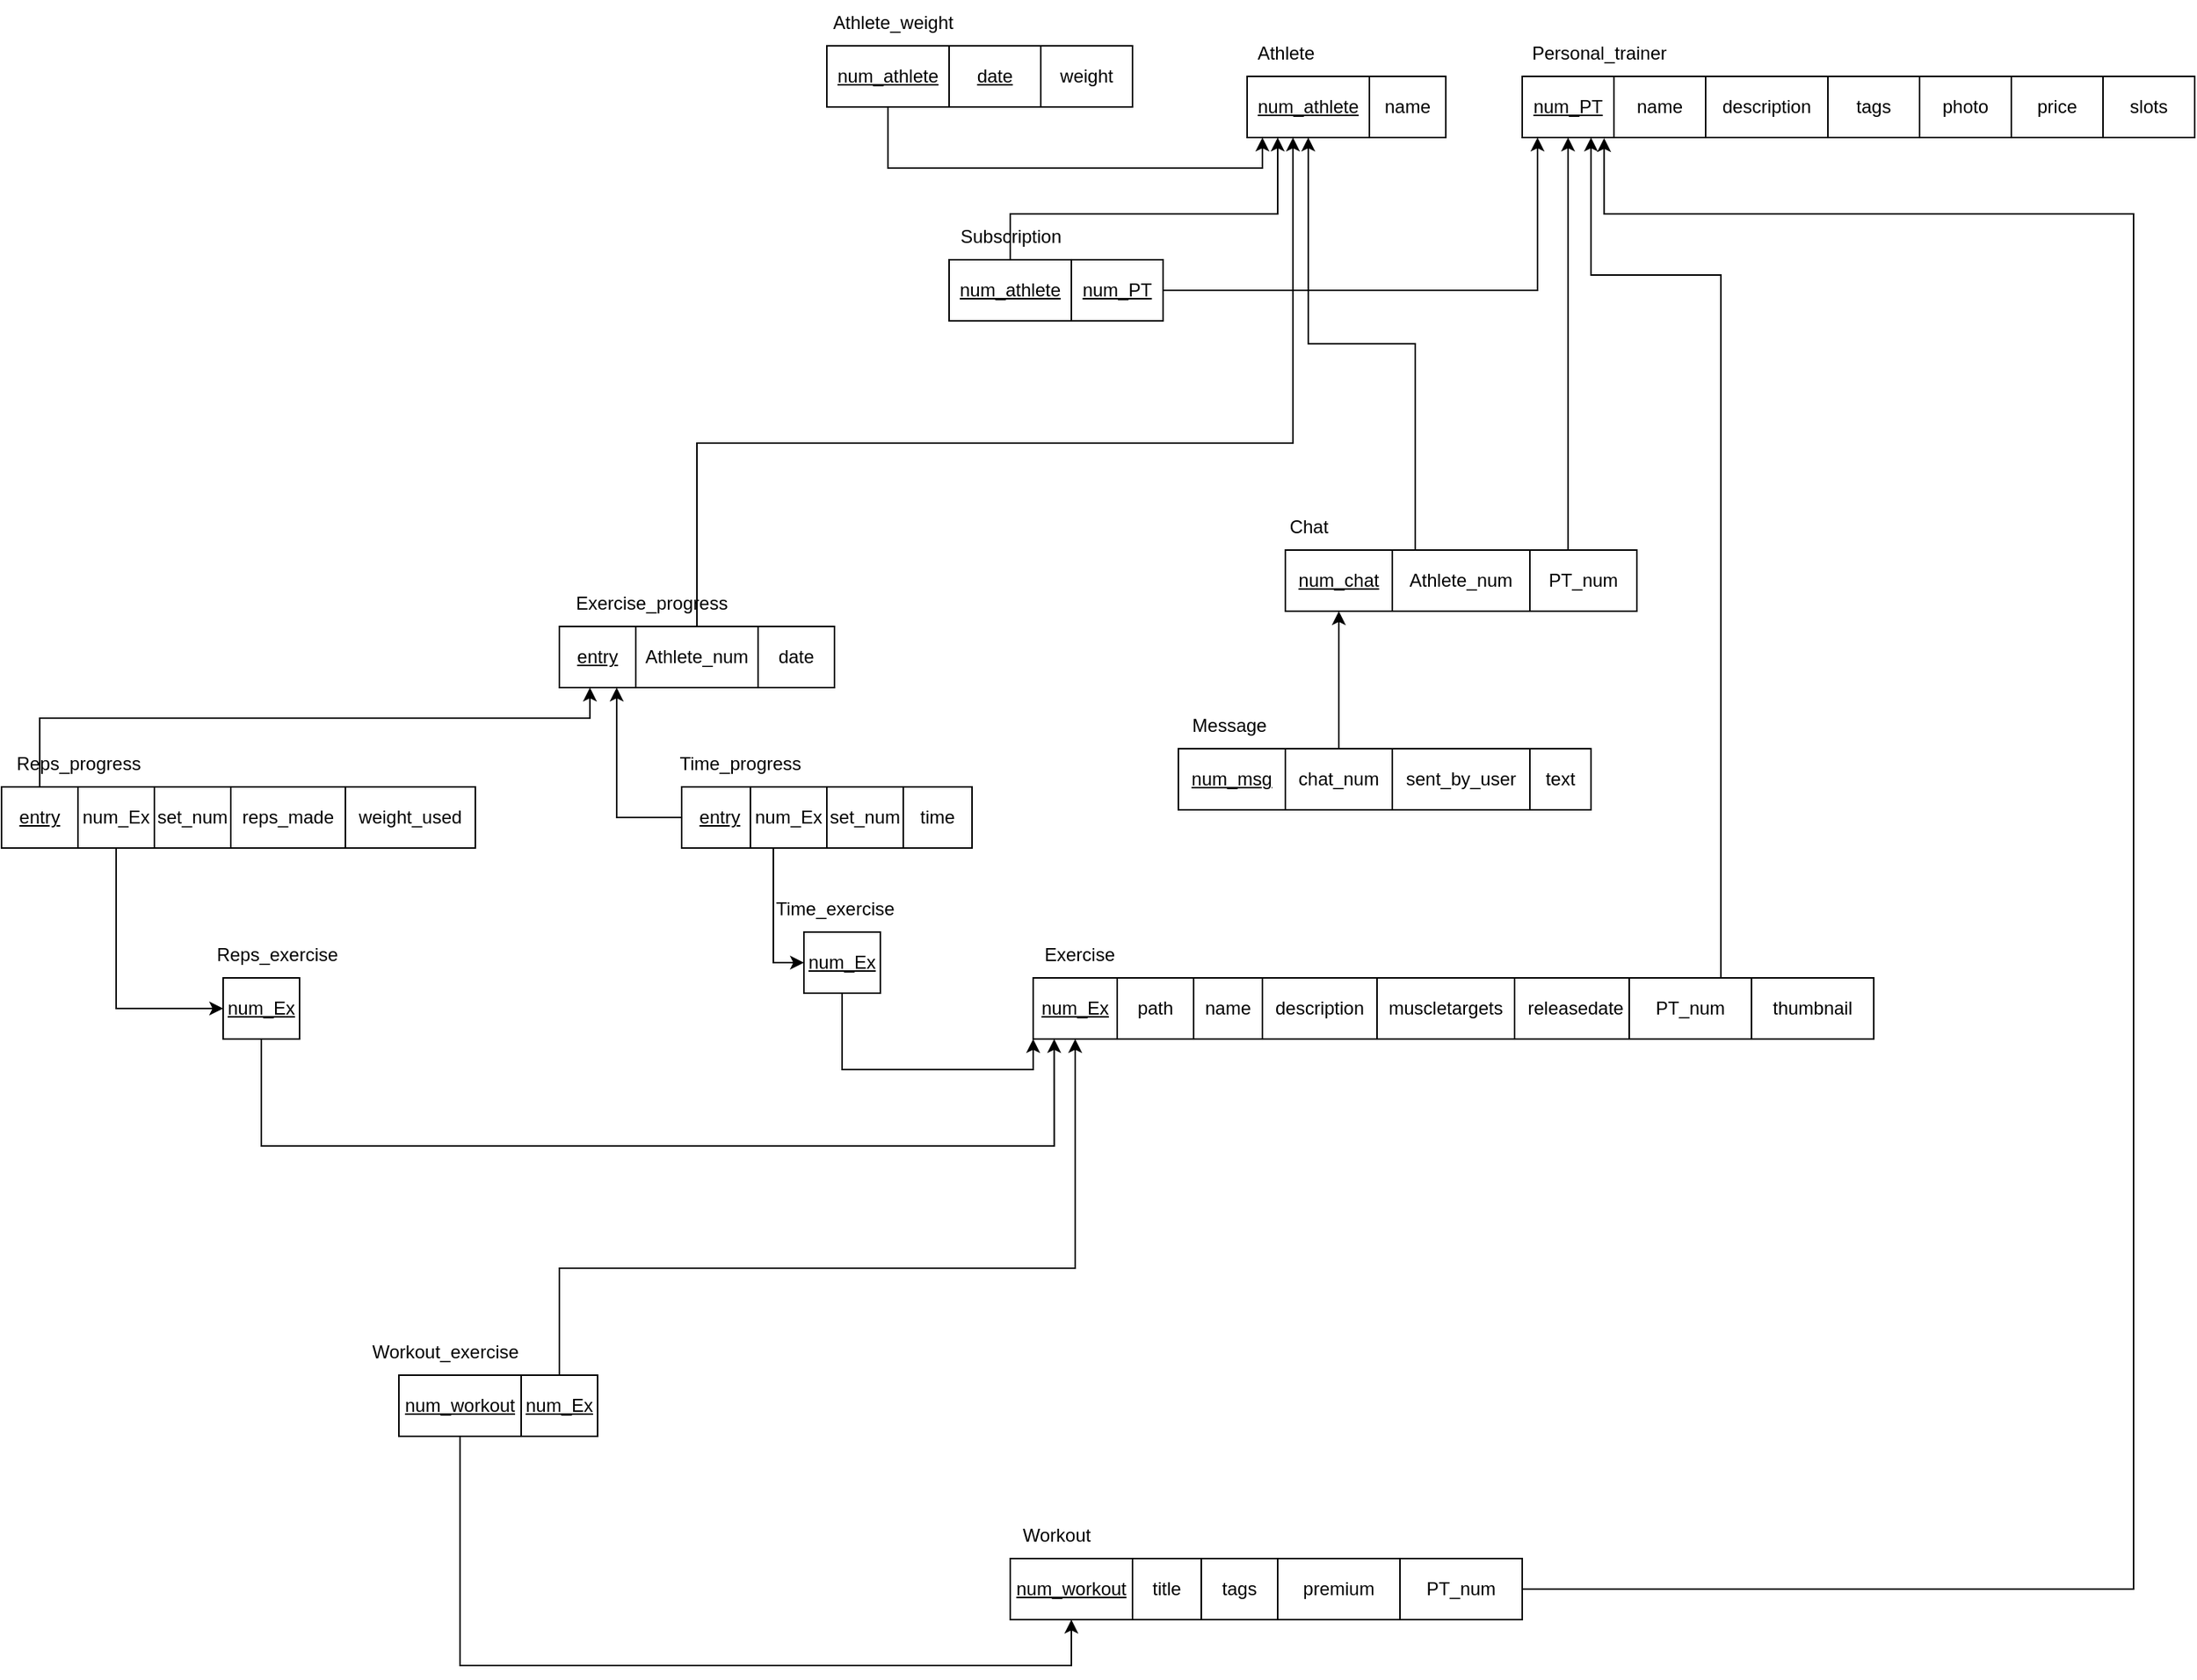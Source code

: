 <mxfile version="24.3.1" type="device">
  <diagram name="Página-1" id="xOFyH7ZZ8CpGTi37lhgU">
    <mxGraphModel dx="2704" dy="530" grid="1" gridSize="10" guides="1" tooltips="1" connect="1" arrows="1" fold="1" page="1" pageScale="1" pageWidth="1654" pageHeight="1169" math="0" shadow="0">
      <root>
        <mxCell id="0" />
        <mxCell id="1" parent="0" />
        <mxCell id="Heji60GrNNi6qlhw8bSn-1" value="&lt;u&gt;num_PT&lt;/u&gt;" style="whiteSpace=wrap;html=1;" parent="1" vertex="1">
          <mxGeometry x="400" y="80" width="60" height="40" as="geometry" />
        </mxCell>
        <mxCell id="Heji60GrNNi6qlhw8bSn-2" value="Personal_trainer" style="text;html=1;align=center;verticalAlign=middle;resizable=0;points=[];autosize=1;strokeColor=none;fillColor=none;" parent="1" vertex="1">
          <mxGeometry x="395" y="50" width="110" height="30" as="geometry" />
        </mxCell>
        <mxCell id="Heji60GrNNi6qlhw8bSn-3" value="&lt;u&gt;num_athlete&lt;/u&gt;" style="whiteSpace=wrap;html=1;" parent="1" vertex="1">
          <mxGeometry x="220" y="80" width="80" height="40" as="geometry" />
        </mxCell>
        <mxCell id="Heji60GrNNi6qlhw8bSn-4" value="Athlete" style="text;html=1;align=center;verticalAlign=middle;resizable=0;points=[];autosize=1;strokeColor=none;fillColor=none;" parent="1" vertex="1">
          <mxGeometry x="215" y="50" width="60" height="30" as="geometry" />
        </mxCell>
        <mxCell id="Heji60GrNNi6qlhw8bSn-5" value="&lt;u&gt;num_Ex&lt;/u&gt;" style="whiteSpace=wrap;html=1;" parent="1" vertex="1">
          <mxGeometry x="80" y="670" width="55" height="40" as="geometry" />
        </mxCell>
        <mxCell id="Heji60GrNNi6qlhw8bSn-7" value="Exercise" style="text;html=1;align=center;verticalAlign=middle;resizable=0;points=[];autosize=1;strokeColor=none;fillColor=none;" parent="1" vertex="1">
          <mxGeometry x="75" y="640" width="70" height="30" as="geometry" />
        </mxCell>
        <mxCell id="Heji60GrNNi6qlhw8bSn-8" value="&lt;u&gt;num_chat&lt;/u&gt;" style="whiteSpace=wrap;html=1;" parent="1" vertex="1">
          <mxGeometry x="245" y="390" width="70" height="40" as="geometry" />
        </mxCell>
        <mxCell id="Heji60GrNNi6qlhw8bSn-9" value="Chat" style="text;html=1;align=center;verticalAlign=middle;resizable=0;points=[];autosize=1;strokeColor=none;fillColor=none;" parent="1" vertex="1">
          <mxGeometry x="235" y="360" width="50" height="30" as="geometry" />
        </mxCell>
        <mxCell id="Heji60GrNNi6qlhw8bSn-10" value="&lt;u&gt;num_msg&lt;/u&gt;" style="whiteSpace=wrap;html=1;" parent="1" vertex="1">
          <mxGeometry x="175" y="520" width="70" height="40" as="geometry" />
        </mxCell>
        <mxCell id="Heji60GrNNi6qlhw8bSn-11" value="Message" style="text;html=1;align=center;verticalAlign=middle;resizable=0;points=[];autosize=1;strokeColor=none;fillColor=none;" parent="1" vertex="1">
          <mxGeometry x="172.5" y="490" width="70" height="30" as="geometry" />
        </mxCell>
        <mxCell id="KBUDhK-M9iBR0I8uxHeh-21" style="edgeStyle=orthogonalEdgeStyle;rounded=0;orthogonalLoop=1;jettySize=auto;html=1;" parent="1" source="Heji60GrNNi6qlhw8bSn-14" edge="1">
          <mxGeometry relative="1" as="geometry">
            <Array as="points">
              <mxPoint x="65" y="170" />
              <mxPoint x="240" y="170" />
            </Array>
            <mxPoint x="240" y="120" as="targetPoint" />
          </mxGeometry>
        </mxCell>
        <mxCell id="Heji60GrNNi6qlhw8bSn-14" value="&lt;u&gt;num_athlete&lt;/u&gt;" style="whiteSpace=wrap;html=1;" parent="1" vertex="1">
          <mxGeometry x="25" y="200" width="80" height="40" as="geometry" />
        </mxCell>
        <mxCell id="Heji60GrNNi6qlhw8bSn-15" value="Subscription" style="text;html=1;align=center;verticalAlign=middle;resizable=0;points=[];autosize=1;strokeColor=none;fillColor=none;" parent="1" vertex="1">
          <mxGeometry x="20" y="170" width="90" height="30" as="geometry" />
        </mxCell>
        <mxCell id="KBUDhK-M9iBR0I8uxHeh-22" style="edgeStyle=orthogonalEdgeStyle;rounded=0;orthogonalLoop=1;jettySize=auto;html=1;" parent="1" source="Heji60GrNNi6qlhw8bSn-18" target="Heji60GrNNi6qlhw8bSn-1" edge="1">
          <mxGeometry relative="1" as="geometry">
            <Array as="points">
              <mxPoint x="410" y="220" />
            </Array>
          </mxGeometry>
        </mxCell>
        <mxCell id="Heji60GrNNi6qlhw8bSn-18" value="&lt;u&gt;num_PT&lt;/u&gt;" style="whiteSpace=wrap;html=1;" parent="1" vertex="1">
          <mxGeometry x="105" y="200" width="60" height="40" as="geometry" />
        </mxCell>
        <mxCell id="Heji60GrNNi6qlhw8bSn-19" value="name" style="whiteSpace=wrap;html=1;" parent="1" vertex="1">
          <mxGeometry x="460" y="80" width="60" height="40" as="geometry" />
        </mxCell>
        <mxCell id="KBUDhK-M9iBR0I8uxHeh-1" value="description" style="whiteSpace=wrap;html=1;" parent="1" vertex="1">
          <mxGeometry x="520" y="80" width="80" height="40" as="geometry" />
        </mxCell>
        <mxCell id="KBUDhK-M9iBR0I8uxHeh-2" value="tags" style="whiteSpace=wrap;html=1;" parent="1" vertex="1">
          <mxGeometry x="600" y="80" width="60" height="40" as="geometry" />
        </mxCell>
        <mxCell id="KBUDhK-M9iBR0I8uxHeh-3" value="photo" style="whiteSpace=wrap;html=1;" parent="1" vertex="1">
          <mxGeometry x="660" y="80" width="60" height="40" as="geometry" />
        </mxCell>
        <mxCell id="KBUDhK-M9iBR0I8uxHeh-4" value="price" style="whiteSpace=wrap;html=1;" parent="1" vertex="1">
          <mxGeometry x="720" y="80" width="60" height="40" as="geometry" />
        </mxCell>
        <mxCell id="KBUDhK-M9iBR0I8uxHeh-5" value="slots" style="whiteSpace=wrap;html=1;" parent="1" vertex="1">
          <mxGeometry x="780" y="80" width="60" height="40" as="geometry" />
        </mxCell>
        <mxCell id="KBUDhK-M9iBR0I8uxHeh-7" value="path" style="whiteSpace=wrap;html=1;" parent="1" vertex="1">
          <mxGeometry x="135" y="670" width="50" height="40" as="geometry" />
        </mxCell>
        <mxCell id="KBUDhK-M9iBR0I8uxHeh-8" value="name" style="whiteSpace=wrap;html=1;" parent="1" vertex="1">
          <mxGeometry x="185" y="670" width="45" height="40" as="geometry" />
        </mxCell>
        <mxCell id="KBUDhK-M9iBR0I8uxHeh-9" value="description" style="whiteSpace=wrap;html=1;" parent="1" vertex="1">
          <mxGeometry x="230" y="670" width="75" height="40" as="geometry" />
        </mxCell>
        <mxCell id="KBUDhK-M9iBR0I8uxHeh-11" value="muscletargets" style="whiteSpace=wrap;html=1;" parent="1" vertex="1">
          <mxGeometry x="305" y="670" width="90" height="40" as="geometry" />
        </mxCell>
        <mxCell id="KBUDhK-M9iBR0I8uxHeh-12" value="releasedate" style="whiteSpace=wrap;html=1;" parent="1" vertex="1">
          <mxGeometry x="395" y="670" width="80" height="40" as="geometry" />
        </mxCell>
        <mxCell id="KBUDhK-M9iBR0I8uxHeh-13" value="premium" style="whiteSpace=wrap;html=1;" parent="1" vertex="1">
          <mxGeometry x="240" y="1050" width="80" height="40" as="geometry" />
        </mxCell>
        <mxCell id="KBUDhK-M9iBR0I8uxHeh-23" style="edgeStyle=orthogonalEdgeStyle;rounded=0;orthogonalLoop=1;jettySize=auto;html=1;entryX=0.75;entryY=1;entryDx=0;entryDy=0;" parent="1" source="KBUDhK-M9iBR0I8uxHeh-14" target="Heji60GrNNi6qlhw8bSn-1" edge="1">
          <mxGeometry relative="1" as="geometry">
            <Array as="points">
              <mxPoint x="530" y="210" />
              <mxPoint x="445" y="210" />
            </Array>
          </mxGeometry>
        </mxCell>
        <mxCell id="KBUDhK-M9iBR0I8uxHeh-14" value="PT_num" style="whiteSpace=wrap;html=1;" parent="1" vertex="1">
          <mxGeometry x="470" y="670" width="80" height="40" as="geometry" />
        </mxCell>
        <mxCell id="KBUDhK-M9iBR0I8uxHeh-15" value="thumbnail" style="whiteSpace=wrap;html=1;" parent="1" vertex="1">
          <mxGeometry x="550" y="670" width="80" height="40" as="geometry" />
        </mxCell>
        <mxCell id="KBUDhK-M9iBR0I8uxHeh-25" style="edgeStyle=orthogonalEdgeStyle;rounded=0;orthogonalLoop=1;jettySize=auto;html=1;" parent="1" source="KBUDhK-M9iBR0I8uxHeh-16" target="Heji60GrNNi6qlhw8bSn-1" edge="1">
          <mxGeometry relative="1" as="geometry">
            <Array as="points">
              <mxPoint x="430" y="260" />
              <mxPoint x="430" y="260" />
            </Array>
          </mxGeometry>
        </mxCell>
        <mxCell id="KBUDhK-M9iBR0I8uxHeh-16" value="PT_num" style="whiteSpace=wrap;html=1;" parent="1" vertex="1">
          <mxGeometry x="405" y="390" width="70" height="40" as="geometry" />
        </mxCell>
        <mxCell id="KBUDhK-M9iBR0I8uxHeh-26" style="edgeStyle=orthogonalEdgeStyle;rounded=0;orthogonalLoop=1;jettySize=auto;html=1;" parent="1" source="KBUDhK-M9iBR0I8uxHeh-17" edge="1">
          <mxGeometry relative="1" as="geometry">
            <Array as="points">
              <mxPoint x="330" y="255" />
              <mxPoint x="260" y="255" />
            </Array>
            <mxPoint x="260" y="120" as="targetPoint" />
          </mxGeometry>
        </mxCell>
        <mxCell id="KBUDhK-M9iBR0I8uxHeh-17" value="Athlete_num" style="whiteSpace=wrap;html=1;" parent="1" vertex="1">
          <mxGeometry x="315" y="390" width="90" height="40" as="geometry" />
        </mxCell>
        <mxCell id="KBUDhK-M9iBR0I8uxHeh-28" style="edgeStyle=orthogonalEdgeStyle;rounded=0;orthogonalLoop=1;jettySize=auto;html=1;entryX=0.5;entryY=1;entryDx=0;entryDy=0;" parent="1" source="KBUDhK-M9iBR0I8uxHeh-18" target="Heji60GrNNi6qlhw8bSn-8" edge="1">
          <mxGeometry relative="1" as="geometry" />
        </mxCell>
        <mxCell id="KBUDhK-M9iBR0I8uxHeh-18" value="chat_num" style="whiteSpace=wrap;html=1;" parent="1" vertex="1">
          <mxGeometry x="245" y="520" width="70" height="40" as="geometry" />
        </mxCell>
        <mxCell id="KBUDhK-M9iBR0I8uxHeh-19" value="sent_by_user" style="whiteSpace=wrap;html=1;" parent="1" vertex="1">
          <mxGeometry x="315" y="520" width="90" height="40" as="geometry" />
        </mxCell>
        <mxCell id="KBUDhK-M9iBR0I8uxHeh-20" value="text" style="whiteSpace=wrap;html=1;" parent="1" vertex="1">
          <mxGeometry x="405" y="520" width="40" height="40" as="geometry" />
        </mxCell>
        <mxCell id="0Jzr5-8S1MNxwZ_pgq8x-2" value="name" style="whiteSpace=wrap;html=1;" parent="1" vertex="1">
          <mxGeometry x="300" y="80" width="50" height="40" as="geometry" />
        </mxCell>
        <mxCell id="9H5DFkPvfPc-nbUzGA2L-14" value="&lt;u&gt;num_workout&lt;/u&gt;" style="whiteSpace=wrap;html=1;" parent="1" vertex="1">
          <mxGeometry x="65" y="1050" width="80" height="40" as="geometry" />
        </mxCell>
        <mxCell id="9H5DFkPvfPc-nbUzGA2L-15" value="Workout" style="text;html=1;align=center;verticalAlign=middle;resizable=0;points=[];autosize=1;strokeColor=none;fillColor=none;" parent="1" vertex="1">
          <mxGeometry x="60" y="1020" width="70" height="30" as="geometry" />
        </mxCell>
        <mxCell id="9H5DFkPvfPc-nbUzGA2L-19" style="edgeStyle=orthogonalEdgeStyle;rounded=0;orthogonalLoop=1;jettySize=auto;html=1;entryX=0.5;entryY=1;entryDx=0;entryDy=0;" parent="1" source="b22r6mtmfPxNawbEAugW-3" target="Heji60GrNNi6qlhw8bSn-5" edge="1">
          <mxGeometry relative="1" as="geometry">
            <Array as="points">
              <mxPoint x="-230" y="860" />
              <mxPoint x="108" y="860" />
            </Array>
            <mxPoint x="107.5" y="860" as="sourcePoint" />
          </mxGeometry>
        </mxCell>
        <mxCell id="9H5DFkPvfPc-nbUzGA2L-20" value="Athlete_num" style="whiteSpace=wrap;html=1;" parent="1" vertex="1">
          <mxGeometry x="-180" y="440" width="80" height="40" as="geometry" />
        </mxCell>
        <mxCell id="9H5DFkPvfPc-nbUzGA2L-21" value="Exercise_progress" style="text;html=1;align=center;verticalAlign=middle;resizable=0;points=[];autosize=1;strokeColor=none;fillColor=none;" parent="1" vertex="1">
          <mxGeometry x="-230" y="410" width="120" height="30" as="geometry" />
        </mxCell>
        <mxCell id="9H5DFkPvfPc-nbUzGA2L-22" value="&lt;u&gt;entry&lt;/u&gt;" style="whiteSpace=wrap;html=1;" parent="1" vertex="1">
          <mxGeometry x="-230" y="440" width="50" height="40" as="geometry" />
        </mxCell>
        <mxCell id="9H5DFkPvfPc-nbUzGA2L-23" value="reps_made" style="whiteSpace=wrap;html=1;" parent="1" vertex="1">
          <mxGeometry x="-445" y="545" width="75" height="40" as="geometry" />
        </mxCell>
        <mxCell id="oE4eAUQITDJIZxeSnaea-32" style="edgeStyle=orthogonalEdgeStyle;rounded=0;orthogonalLoop=1;jettySize=auto;html=1;entryX=0;entryY=0.5;entryDx=0;entryDy=0;" parent="1" source="9H5DFkPvfPc-nbUzGA2L-24" target="oE4eAUQITDJIZxeSnaea-25" edge="1">
          <mxGeometry relative="1" as="geometry">
            <Array as="points">
              <mxPoint x="-520" y="690" />
            </Array>
          </mxGeometry>
        </mxCell>
        <mxCell id="9H5DFkPvfPc-nbUzGA2L-24" value="num_Ex" style="whiteSpace=wrap;html=1;" parent="1" vertex="1">
          <mxGeometry x="-545" y="545" width="50" height="40" as="geometry" />
        </mxCell>
        <mxCell id="9H5DFkPvfPc-nbUzGA2L-26" value="date" style="whiteSpace=wrap;html=1;" parent="1" vertex="1">
          <mxGeometry x="-100" y="440" width="50" height="40" as="geometry" />
        </mxCell>
        <mxCell id="9H5DFkPvfPc-nbUzGA2L-27" value="set_num" style="whiteSpace=wrap;html=1;" parent="1" vertex="1">
          <mxGeometry x="-495" y="545" width="50" height="40" as="geometry" />
        </mxCell>
        <mxCell id="9H5DFkPvfPc-nbUzGA2L-32" style="edgeStyle=orthogonalEdgeStyle;rounded=0;orthogonalLoop=1;jettySize=auto;html=1;entryX=0.375;entryY=1;entryDx=0;entryDy=0;entryPerimeter=0;" parent="1" source="9H5DFkPvfPc-nbUzGA2L-20" target="Heji60GrNNi6qlhw8bSn-3" edge="1">
          <mxGeometry relative="1" as="geometry">
            <Array as="points">
              <mxPoint x="-140" y="320" />
              <mxPoint x="250" y="320" />
            </Array>
          </mxGeometry>
        </mxCell>
        <mxCell id="9H5DFkPvfPc-nbUzGA2L-33" value="title" style="whiteSpace=wrap;html=1;" parent="1" vertex="1">
          <mxGeometry x="145" y="1050" width="45" height="40" as="geometry" />
        </mxCell>
        <mxCell id="9H5DFkPvfPc-nbUzGA2L-34" value="tags" style="whiteSpace=wrap;html=1;" parent="1" vertex="1">
          <mxGeometry x="190" y="1050" width="50" height="40" as="geometry" />
        </mxCell>
        <mxCell id="b22r6mtmfPxNawbEAugW-6" style="edgeStyle=orthogonalEdgeStyle;rounded=0;orthogonalLoop=1;jettySize=auto;html=1;entryX=0.5;entryY=1;entryDx=0;entryDy=0;" parent="1" source="b22r6mtmfPxNawbEAugW-1" target="9H5DFkPvfPc-nbUzGA2L-14" edge="1">
          <mxGeometry relative="1" as="geometry">
            <Array as="points">
              <mxPoint x="-295" y="1120" />
              <mxPoint x="105" y="1120" />
            </Array>
          </mxGeometry>
        </mxCell>
        <mxCell id="b22r6mtmfPxNawbEAugW-1" value="&lt;u&gt;num_workout&lt;/u&gt;" style="whiteSpace=wrap;html=1;" parent="1" vertex="1">
          <mxGeometry x="-335" y="930" width="80" height="40" as="geometry" />
        </mxCell>
        <mxCell id="b22r6mtmfPxNawbEAugW-2" value="Workout_exercise" style="text;html=1;align=center;verticalAlign=middle;resizable=0;points=[];autosize=1;strokeColor=none;fillColor=none;" parent="1" vertex="1">
          <mxGeometry x="-365" y="900" width="120" height="30" as="geometry" />
        </mxCell>
        <mxCell id="b22r6mtmfPxNawbEAugW-3" value="&lt;u&gt;num_Ex&lt;/u&gt;" style="whiteSpace=wrap;html=1;" parent="1" vertex="1">
          <mxGeometry x="-255" y="930" width="50" height="40" as="geometry" />
        </mxCell>
        <mxCell id="oE4eAUQITDJIZxeSnaea-1" value="&lt;u&gt;num_athlete&lt;/u&gt;" style="whiteSpace=wrap;html=1;" parent="1" vertex="1">
          <mxGeometry x="-55" y="60" width="80" height="40" as="geometry" />
        </mxCell>
        <mxCell id="oE4eAUQITDJIZxeSnaea-2" value="Athlete_weight" style="text;html=1;align=center;verticalAlign=middle;resizable=0;points=[];autosize=1;strokeColor=none;fillColor=none;" parent="1" vertex="1">
          <mxGeometry x="-62.5" y="30" width="100" height="30" as="geometry" />
        </mxCell>
        <mxCell id="oE4eAUQITDJIZxeSnaea-3" value="weight" style="whiteSpace=wrap;html=1;" parent="1" vertex="1">
          <mxGeometry x="85" y="60" width="60" height="40" as="geometry" />
        </mxCell>
        <mxCell id="oE4eAUQITDJIZxeSnaea-4" value="&lt;u&gt;date&lt;/u&gt;" style="whiteSpace=wrap;html=1;" parent="1" vertex="1">
          <mxGeometry x="25" y="60" width="60" height="40" as="geometry" />
        </mxCell>
        <mxCell id="oE4eAUQITDJIZxeSnaea-5" style="edgeStyle=orthogonalEdgeStyle;rounded=0;orthogonalLoop=1;jettySize=auto;html=1;entryX=0.125;entryY=1;entryDx=0;entryDy=0;entryPerimeter=0;" parent="1" source="oE4eAUQITDJIZxeSnaea-1" target="Heji60GrNNi6qlhw8bSn-3" edge="1">
          <mxGeometry relative="1" as="geometry">
            <Array as="points">
              <mxPoint x="-15" y="140" />
              <mxPoint x="230" y="140" />
            </Array>
          </mxGeometry>
        </mxCell>
        <mxCell id="oE4eAUQITDJIZxeSnaea-6" value="Reps_progress" style="text;html=1;align=center;verticalAlign=middle;resizable=0;points=[];autosize=1;strokeColor=none;fillColor=none;" parent="1" vertex="1">
          <mxGeometry x="-595" y="515" width="100" height="30" as="geometry" />
        </mxCell>
        <mxCell id="oE4eAUQITDJIZxeSnaea-9" value="time" style="whiteSpace=wrap;html=1;" parent="1" vertex="1">
          <mxGeometry x="-5" y="545" width="45" height="40" as="geometry" />
        </mxCell>
        <mxCell id="oE4eAUQITDJIZxeSnaea-10" value="Time_progress" style="text;html=1;align=center;verticalAlign=middle;resizable=0;points=[];autosize=1;strokeColor=none;fillColor=none;" parent="1" vertex="1">
          <mxGeometry x="-162.5" y="515" width="100" height="30" as="geometry" />
        </mxCell>
        <mxCell id="oE4eAUQITDJIZxeSnaea-16" style="edgeStyle=orthogonalEdgeStyle;rounded=0;orthogonalLoop=1;jettySize=auto;html=1;" parent="1" source="oE4eAUQITDJIZxeSnaea-11" target="9H5DFkPvfPc-nbUzGA2L-22" edge="1">
          <mxGeometry relative="1" as="geometry">
            <Array as="points">
              <mxPoint x="-570" y="500" />
              <mxPoint x="-210" y="500" />
            </Array>
          </mxGeometry>
        </mxCell>
        <mxCell id="oE4eAUQITDJIZxeSnaea-11" value="&lt;u&gt;entry&lt;/u&gt;" style="whiteSpace=wrap;html=1;" parent="1" vertex="1">
          <mxGeometry x="-595" y="545" width="50" height="40" as="geometry" />
        </mxCell>
        <mxCell id="oE4eAUQITDJIZxeSnaea-19" style="edgeStyle=orthogonalEdgeStyle;rounded=0;orthogonalLoop=1;jettySize=auto;html=1;entryX=0.75;entryY=1;entryDx=0;entryDy=0;" parent="1" source="oE4eAUQITDJIZxeSnaea-12" target="9H5DFkPvfPc-nbUzGA2L-22" edge="1">
          <mxGeometry relative="1" as="geometry" />
        </mxCell>
        <mxCell id="oE4eAUQITDJIZxeSnaea-12" value="&lt;u&gt;entry&lt;/u&gt;" style="whiteSpace=wrap;html=1;" parent="1" vertex="1">
          <mxGeometry x="-150" y="545" width="50" height="40" as="geometry" />
        </mxCell>
        <mxCell id="oE4eAUQITDJIZxeSnaea-31" style="edgeStyle=orthogonalEdgeStyle;rounded=0;orthogonalLoop=1;jettySize=auto;html=1;entryX=0;entryY=0.5;entryDx=0;entryDy=0;" parent="1" source="oE4eAUQITDJIZxeSnaea-18" target="oE4eAUQITDJIZxeSnaea-27" edge="1">
          <mxGeometry relative="1" as="geometry">
            <Array as="points">
              <mxPoint x="-90" y="660" />
            </Array>
          </mxGeometry>
        </mxCell>
        <mxCell id="oE4eAUQITDJIZxeSnaea-18" value="num_Ex" style="whiteSpace=wrap;html=1;" parent="1" vertex="1">
          <mxGeometry x="-105" y="545" width="50" height="40" as="geometry" />
        </mxCell>
        <mxCell id="oE4eAUQITDJIZxeSnaea-21" value="weight_used" style="whiteSpace=wrap;html=1;" parent="1" vertex="1">
          <mxGeometry x="-370" y="545" width="85" height="40" as="geometry" />
        </mxCell>
        <mxCell id="oE4eAUQITDJIZxeSnaea-24" value="Reps_exercise" style="text;html=1;align=center;verticalAlign=middle;resizable=0;points=[];autosize=1;strokeColor=none;fillColor=none;" parent="1" vertex="1">
          <mxGeometry x="-465" y="640" width="100" height="30" as="geometry" />
        </mxCell>
        <mxCell id="oE4eAUQITDJIZxeSnaea-33" style="edgeStyle=orthogonalEdgeStyle;rounded=0;orthogonalLoop=1;jettySize=auto;html=1;entryX=0.25;entryY=1;entryDx=0;entryDy=0;" parent="1" source="oE4eAUQITDJIZxeSnaea-25" target="Heji60GrNNi6qlhw8bSn-5" edge="1">
          <mxGeometry relative="1" as="geometry">
            <Array as="points">
              <mxPoint x="-425" y="780" />
              <mxPoint x="94" y="780" />
            </Array>
          </mxGeometry>
        </mxCell>
        <mxCell id="oE4eAUQITDJIZxeSnaea-25" value="&lt;u&gt;num_Ex&lt;/u&gt;" style="whiteSpace=wrap;html=1;" parent="1" vertex="1">
          <mxGeometry x="-450" y="670" width="50" height="40" as="geometry" />
        </mxCell>
        <mxCell id="oE4eAUQITDJIZxeSnaea-26" value="Time_exercise" style="text;html=1;align=center;verticalAlign=middle;resizable=0;points=[];autosize=1;strokeColor=none;fillColor=none;" parent="1" vertex="1">
          <mxGeometry x="-100" y="610" width="100" height="30" as="geometry" />
        </mxCell>
        <mxCell id="oE4eAUQITDJIZxeSnaea-34" style="edgeStyle=orthogonalEdgeStyle;rounded=0;orthogonalLoop=1;jettySize=auto;html=1;entryX=0;entryY=1;entryDx=0;entryDy=0;" parent="1" source="oE4eAUQITDJIZxeSnaea-27" target="Heji60GrNNi6qlhw8bSn-5" edge="1">
          <mxGeometry relative="1" as="geometry">
            <Array as="points">
              <mxPoint x="-45" y="730" />
              <mxPoint x="80" y="730" />
            </Array>
          </mxGeometry>
        </mxCell>
        <mxCell id="oE4eAUQITDJIZxeSnaea-27" value="&lt;u&gt;num_Ex&lt;/u&gt;" style="whiteSpace=wrap;html=1;" parent="1" vertex="1">
          <mxGeometry x="-70" y="640" width="50" height="40" as="geometry" />
        </mxCell>
        <mxCell id="e_o81ODW4hOWU4lVUc2N-1" value="set_num" style="whiteSpace=wrap;html=1;" parent="1" vertex="1">
          <mxGeometry x="-55" y="545" width="50" height="40" as="geometry" />
        </mxCell>
        <mxCell id="WjCr2kuu_2egiRaHOXCZ-1" value="PT_num" style="whiteSpace=wrap;html=1;" parent="1" vertex="1">
          <mxGeometry x="320" y="1050" width="80" height="40" as="geometry" />
        </mxCell>
        <mxCell id="WjCr2kuu_2egiRaHOXCZ-2" style="edgeStyle=orthogonalEdgeStyle;rounded=0;orthogonalLoop=1;jettySize=auto;html=1;entryX=0.893;entryY=1.01;entryDx=0;entryDy=0;entryPerimeter=0;exitX=1;exitY=0.5;exitDx=0;exitDy=0;" parent="1" source="WjCr2kuu_2egiRaHOXCZ-1" target="Heji60GrNNi6qlhw8bSn-1" edge="1">
          <mxGeometry relative="1" as="geometry">
            <Array as="points">
              <mxPoint x="800" y="1070" />
              <mxPoint x="800" y="170" />
              <mxPoint x="454" y="170" />
            </Array>
            <mxPoint x="620" y="1060" as="sourcePoint" />
          </mxGeometry>
        </mxCell>
      </root>
    </mxGraphModel>
  </diagram>
</mxfile>
